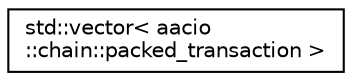 digraph "Graphical Class Hierarchy"
{
  edge [fontname="Helvetica",fontsize="10",labelfontname="Helvetica",labelfontsize="10"];
  node [fontname="Helvetica",fontsize="10",shape=record];
  rankdir="LR";
  Node0 [label="std::vector\< aacio\l::chain::packed_transaction \>",height=0.2,width=0.4,color="black", fillcolor="white", style="filled",URL="$classstd_1_1vector.html"];
}
